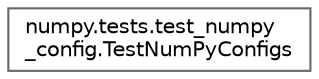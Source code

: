 digraph "Graphical Class Hierarchy"
{
 // LATEX_PDF_SIZE
  bgcolor="transparent";
  edge [fontname=Helvetica,fontsize=10,labelfontname=Helvetica,labelfontsize=10];
  node [fontname=Helvetica,fontsize=10,shape=box,height=0.2,width=0.4];
  rankdir="LR";
  Node0 [id="Node000000",label="numpy.tests.test_numpy\l_config.TestNumPyConfigs",height=0.2,width=0.4,color="grey40", fillcolor="white", style="filled",URL="$db/d48/classnumpy_1_1tests_1_1test__numpy__config_1_1TestNumPyConfigs.html",tooltip=" "];
}
